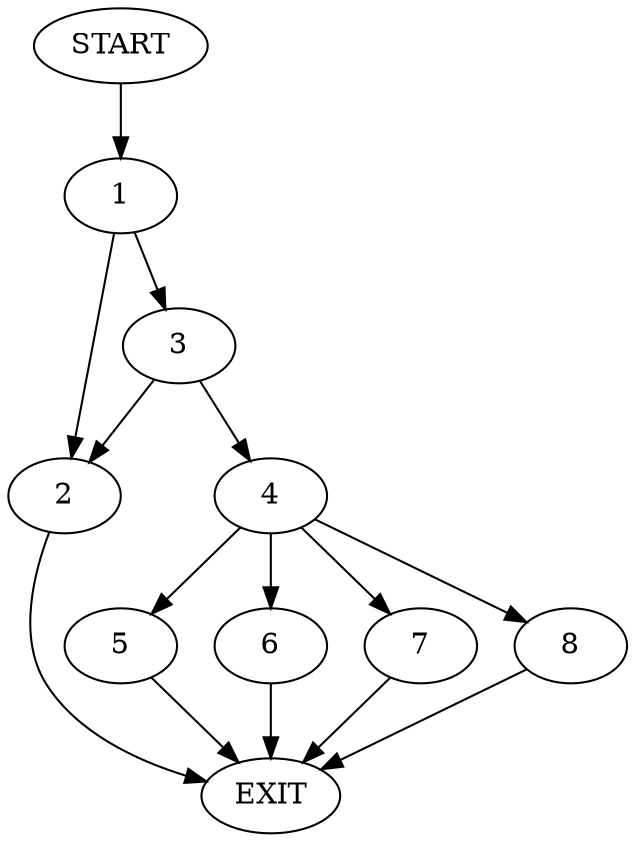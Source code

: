 digraph {
0 [label="START"]
9 [label="EXIT"]
0 -> 1
1 -> 2
1 -> 3
3 -> 2
3 -> 4
2 -> 9
4 -> 5
4 -> 6
4 -> 7
4 -> 8
8 -> 9
7 -> 9
6 -> 9
5 -> 9
}

